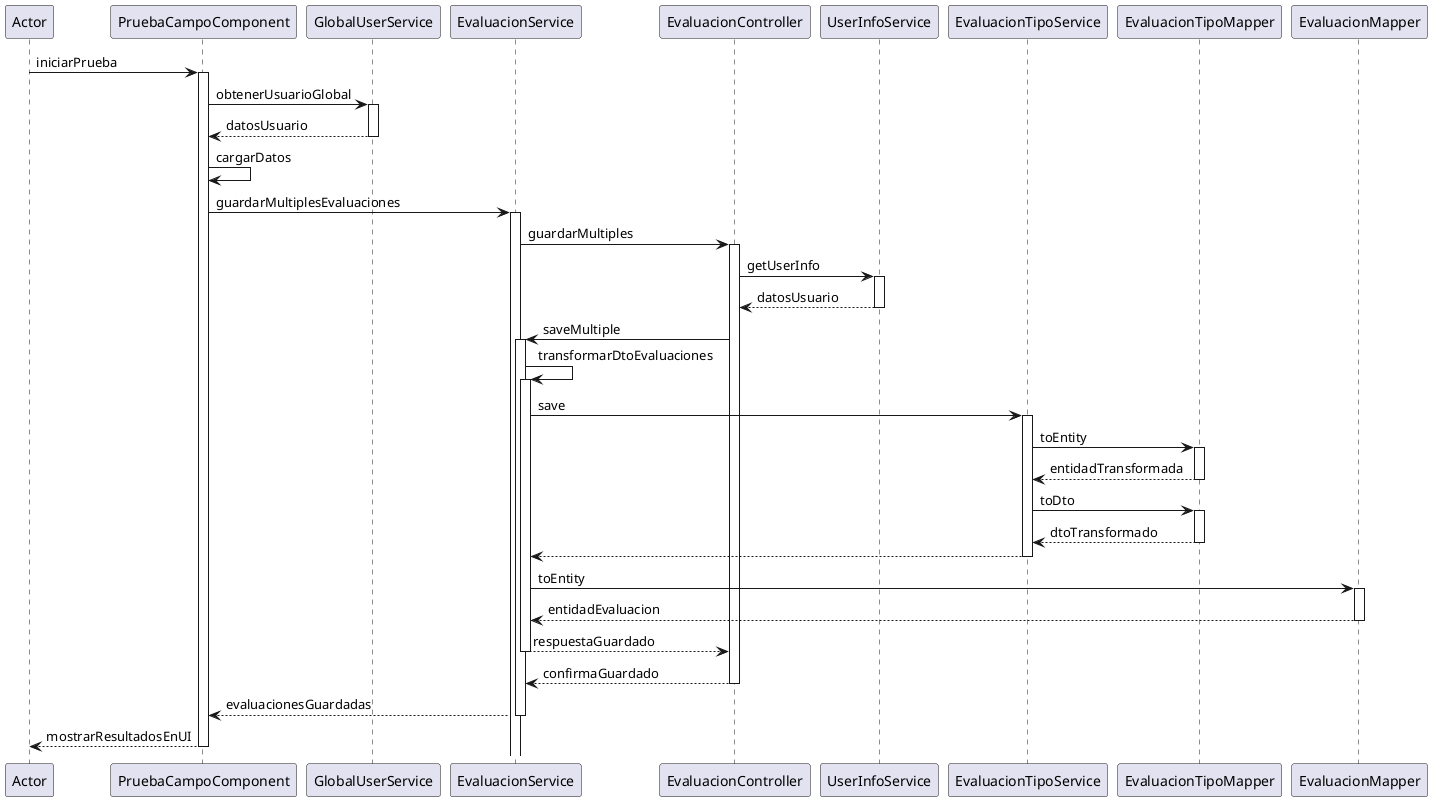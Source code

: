 @startuml
participant Actor
Actor -> PruebaCampoComponent: iniciarPrueba
activate PruebaCampoComponent
PruebaCampoComponent -> GlobalUserService: obtenerUsuarioGlobal
activate GlobalUserService
GlobalUserService --> PruebaCampoComponent: datosUsuario
deactivate GlobalUserService

PruebaCampoComponent -> PruebaCampoComponent: cargarDatos
PruebaCampoComponent -> EvaluacionService: guardarMultiplesEvaluaciones
activate EvaluacionService

EvaluacionService -> EvaluacionController: guardarMultiples
activate EvaluacionController
EvaluacionController -> UserInfoService: getUserInfo
activate UserInfoService
UserInfoService --> EvaluacionController: datosUsuario
deactivate UserInfoService

EvaluacionController -> EvaluacionService: saveMultiple
activate EvaluacionService
EvaluacionService -> EvaluacionService: transformarDtoEvaluaciones
activate EvaluacionService

EvaluacionService -> EvaluacionTipoService: save
activate EvaluacionTipoService
EvaluacionTipoService -> EvaluacionTipoMapper: toEntity
activate EvaluacionTipoMapper
EvaluacionTipoMapper --> EvaluacionTipoService: entidadTransformada
deactivate EvaluacionTipoMapper

EvaluacionTipoService -> EvaluacionTipoMapper: toDto
activate EvaluacionTipoMapper
EvaluacionTipoMapper --> EvaluacionTipoService: dtoTransformado
deactivate EvaluacionTipoMapper

EvaluacionTipoService --> EvaluacionService
deactivate EvaluacionTipoService

EvaluacionService -> EvaluacionMapper: toEntity
activate EvaluacionMapper
EvaluacionMapper --> EvaluacionService: entidadEvaluacion
deactivate EvaluacionMapper

EvaluacionService --> EvaluacionController: respuestaGuardado
deactivate EvaluacionService
EvaluacionController --> EvaluacionService: confirmaGuardado
deactivate EvaluacionController
EvaluacionService --> PruebaCampoComponent: evaluacionesGuardadas
deactivate EvaluacionService

PruebaCampoComponent --> Actor: mostrarResultadosEnUI
deactivate PruebaCampoComponent
@enduml